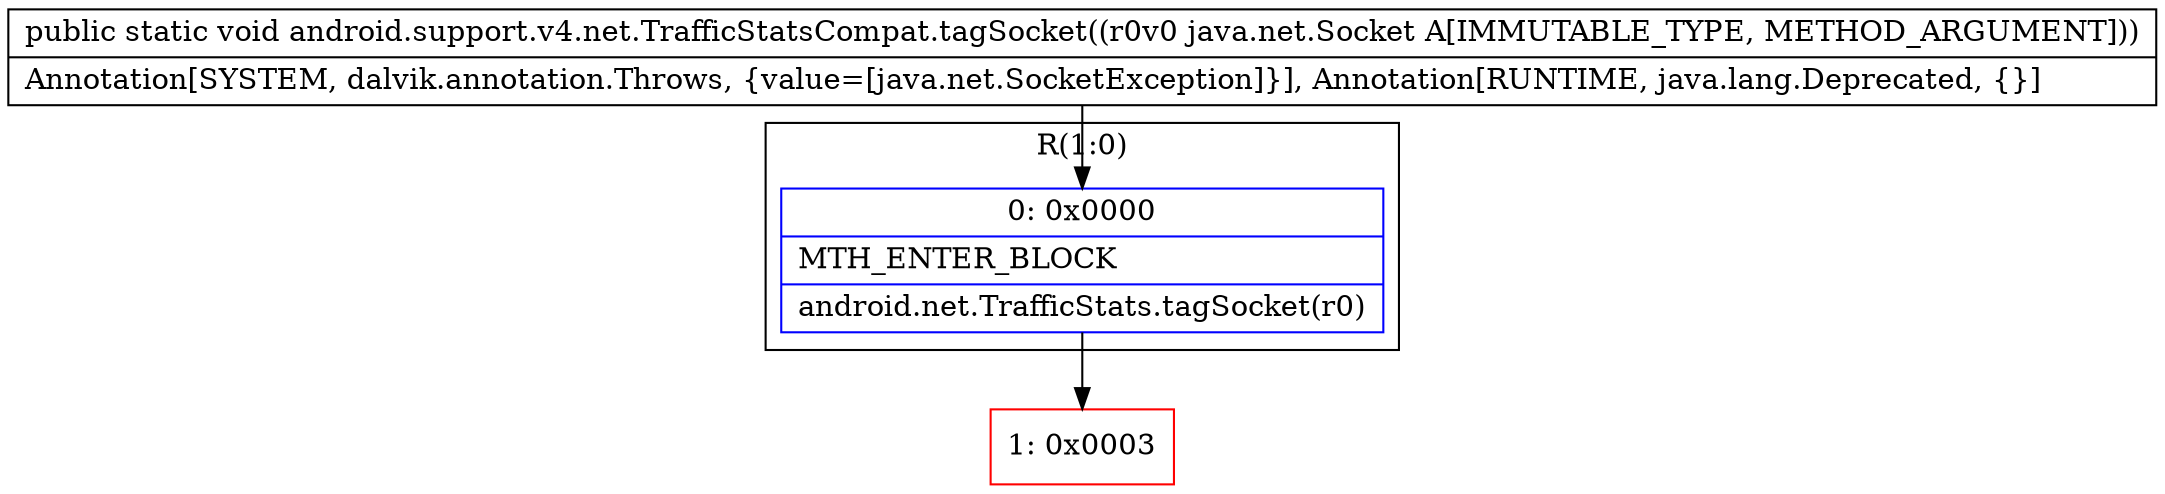 digraph "CFG forandroid.support.v4.net.TrafficStatsCompat.tagSocket(Ljava\/net\/Socket;)V" {
subgraph cluster_Region_1070243352 {
label = "R(1:0)";
node [shape=record,color=blue];
Node_0 [shape=record,label="{0\:\ 0x0000|MTH_ENTER_BLOCK\l|android.net.TrafficStats.tagSocket(r0)\l}"];
}
Node_1 [shape=record,color=red,label="{1\:\ 0x0003}"];
MethodNode[shape=record,label="{public static void android.support.v4.net.TrafficStatsCompat.tagSocket((r0v0 java.net.Socket A[IMMUTABLE_TYPE, METHOD_ARGUMENT]))  | Annotation[SYSTEM, dalvik.annotation.Throws, \{value=[java.net.SocketException]\}], Annotation[RUNTIME, java.lang.Deprecated, \{\}]\l}"];
MethodNode -> Node_0;
Node_0 -> Node_1;
}

